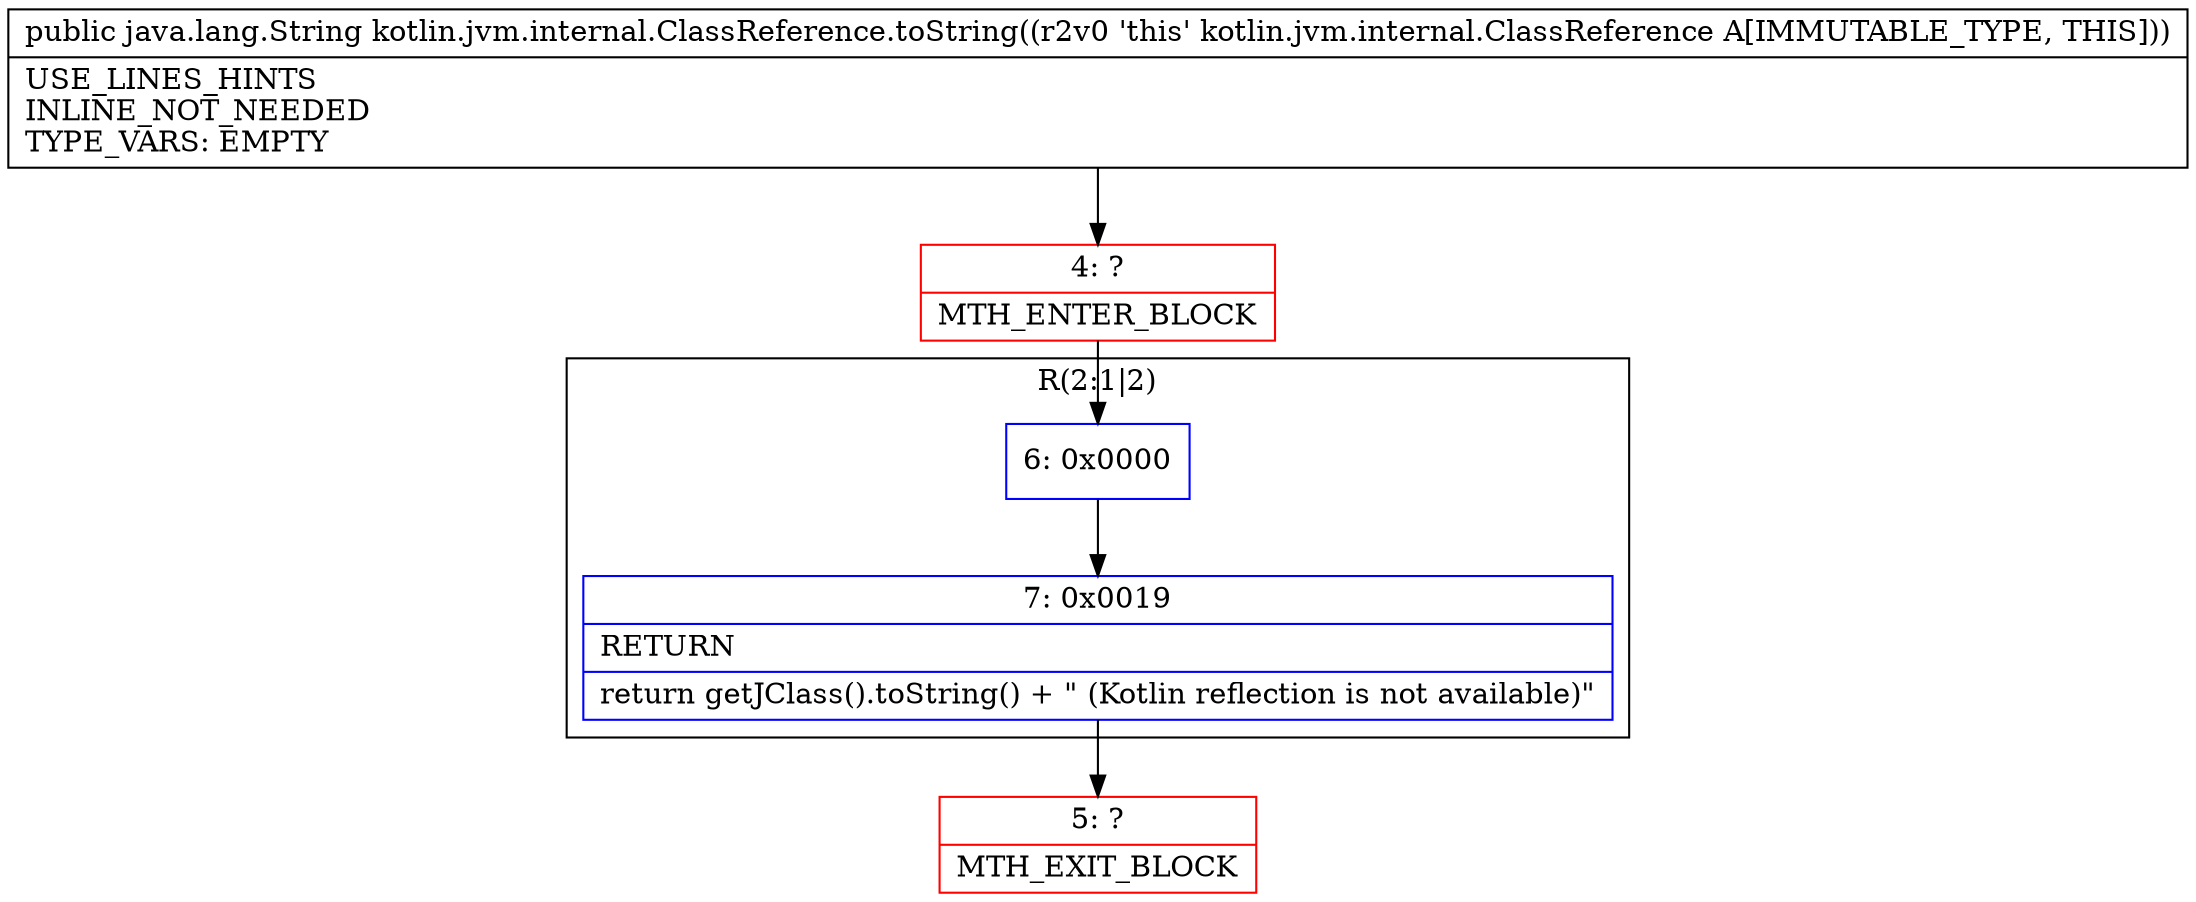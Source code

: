 digraph "CFG forkotlin.jvm.internal.ClassReference.toString()Ljava\/lang\/String;" {
subgraph cluster_Region_1453479474 {
label = "R(2:1|2)";
node [shape=record,color=blue];
Node_6 [shape=record,label="{6\:\ 0x0000}"];
Node_7 [shape=record,label="{7\:\ 0x0019|RETURN\l|return getJClass().toString() + \" (Kotlin reflection is not available)\"\l}"];
}
Node_4 [shape=record,color=red,label="{4\:\ ?|MTH_ENTER_BLOCK\l}"];
Node_5 [shape=record,color=red,label="{5\:\ ?|MTH_EXIT_BLOCK\l}"];
MethodNode[shape=record,label="{public java.lang.String kotlin.jvm.internal.ClassReference.toString((r2v0 'this' kotlin.jvm.internal.ClassReference A[IMMUTABLE_TYPE, THIS]))  | USE_LINES_HINTS\lINLINE_NOT_NEEDED\lTYPE_VARS: EMPTY\l}"];
MethodNode -> Node_4;Node_6 -> Node_7;
Node_7 -> Node_5;
Node_4 -> Node_6;
}

